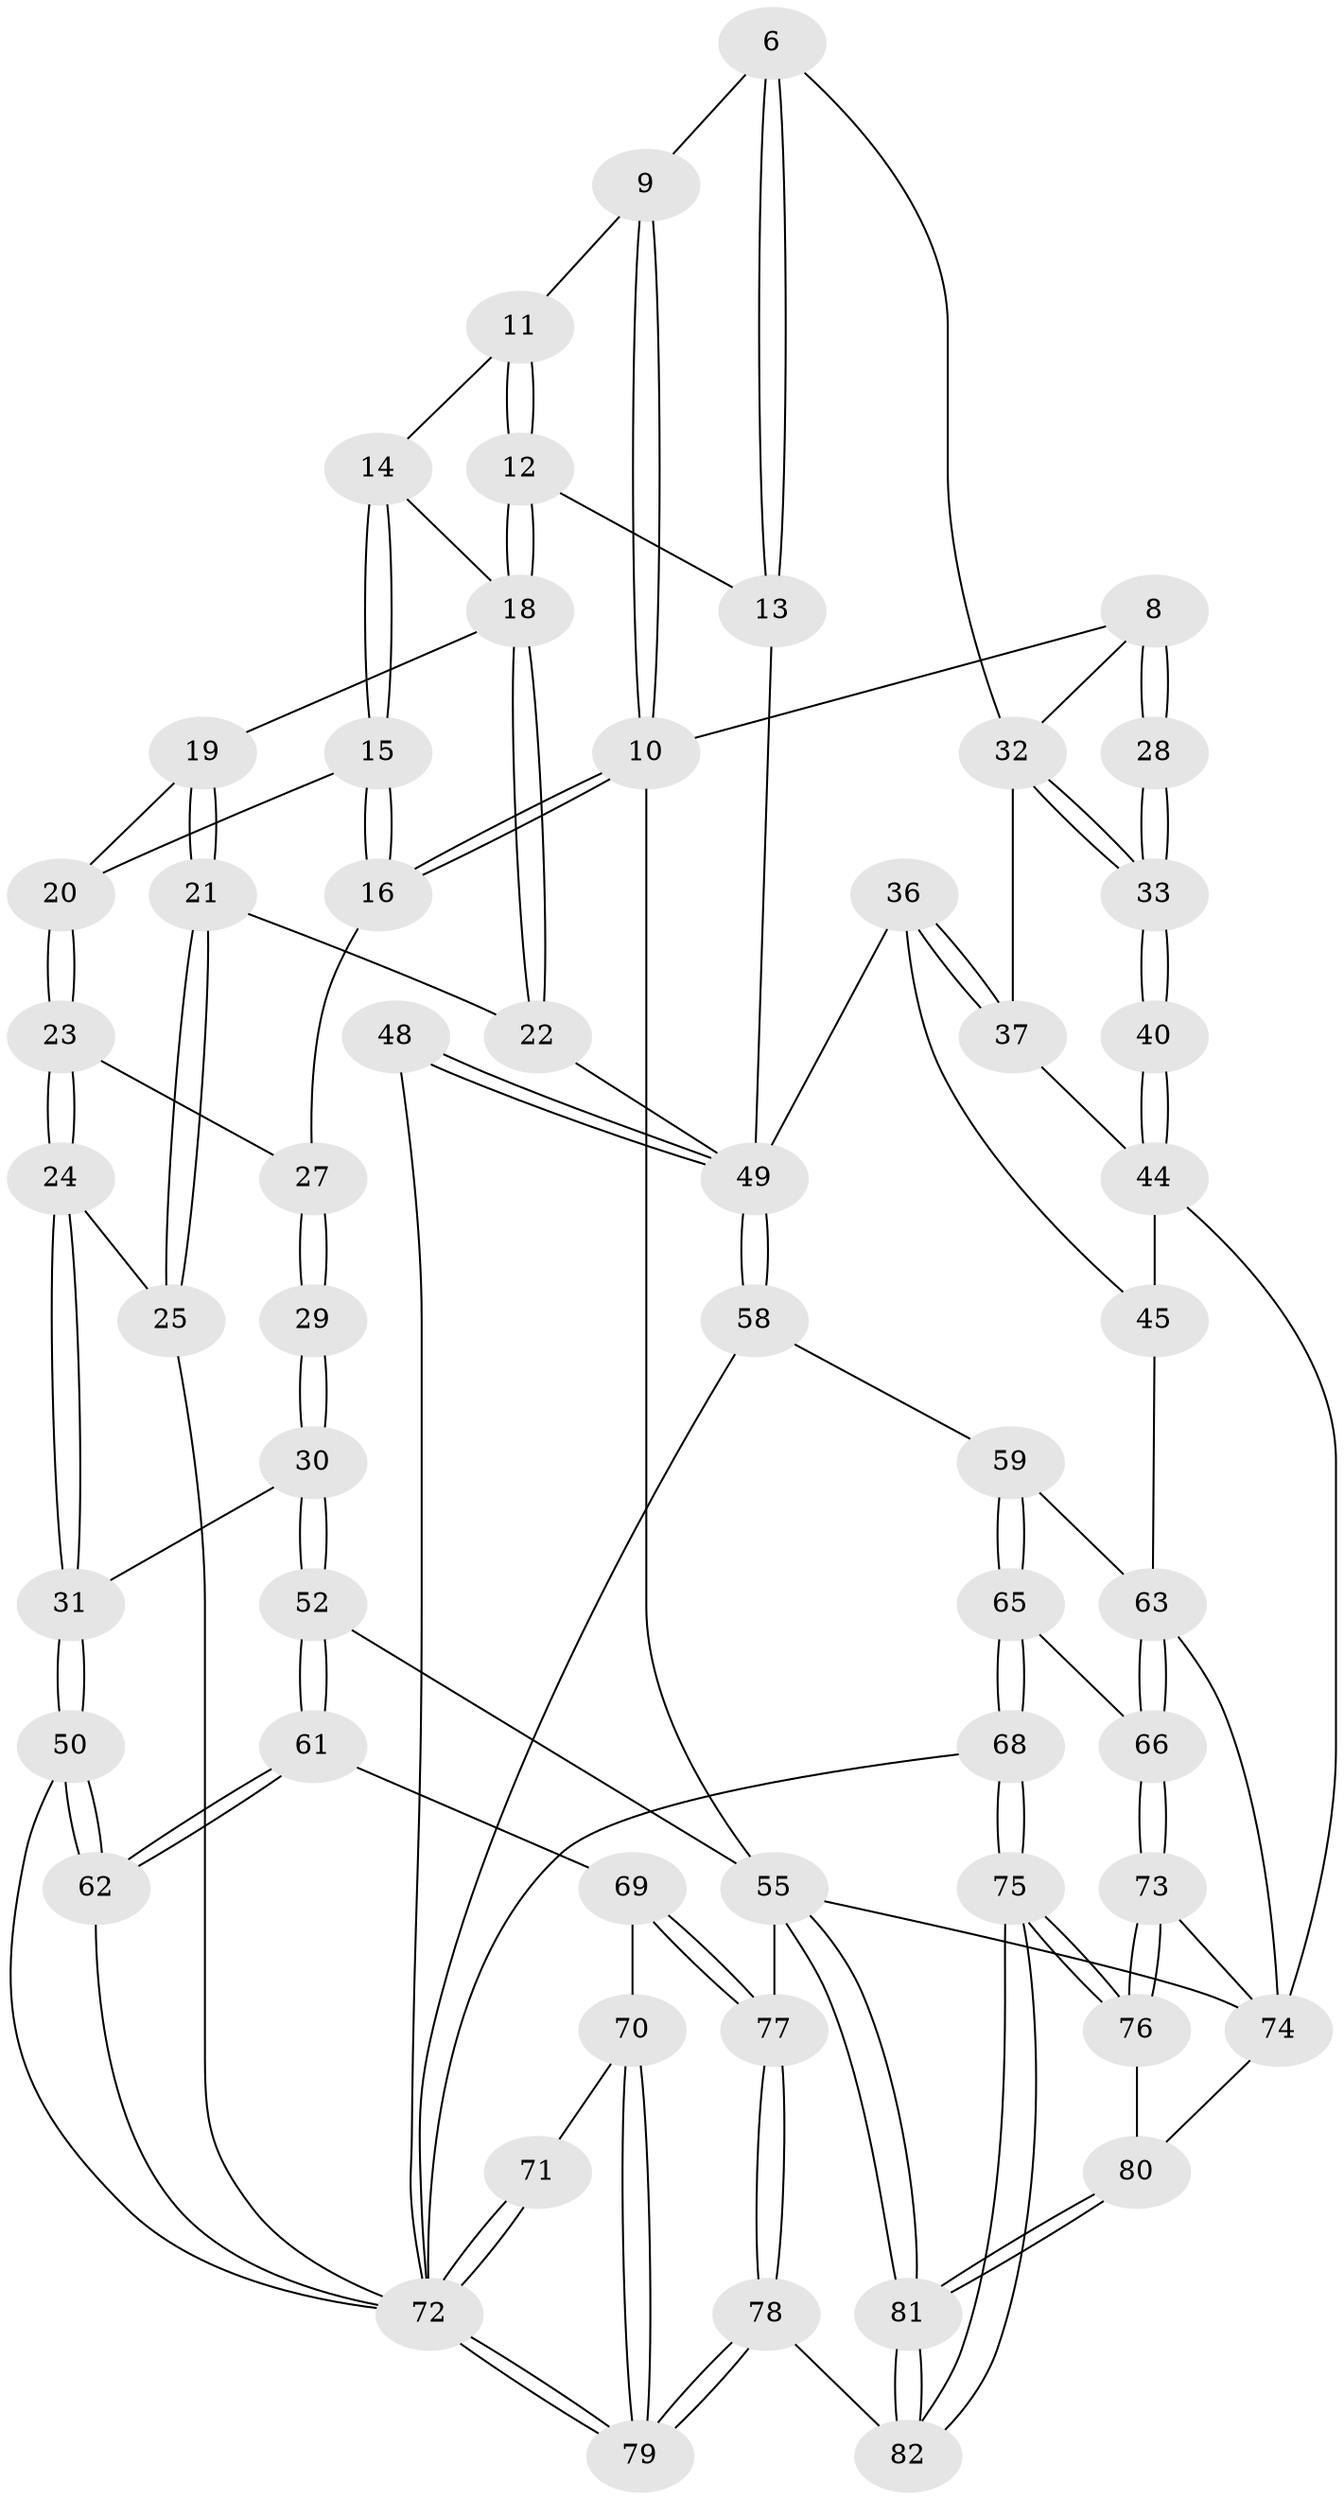 // original degree distribution, {3: 0.024390243902439025, 6: 0.24390243902439024, 5: 0.4634146341463415, 4: 0.2682926829268293}
// Generated by graph-tools (version 1.1) at 2025/06/03/04/25 22:06:51]
// undirected, 57 vertices, 136 edges
graph export_dot {
graph [start="1"]
  node [color=gray90,style=filled];
  6 [pos="+0.28327889934439904+0.09710119420143401"];
  8 [pos="+0.2167458917283404+0.10029466572157639",super="+4"];
  9 [pos="+0.6214928440474697+0",super="+5"];
  10 [pos="+1+0",super="+2"];
  11 [pos="+0.623463907633494+0"];
  12 [pos="+0.5816355695342472+0.15586669907075856"];
  13 [pos="+0.5443277842384991+0.17399900529228574"];
  14 [pos="+0.7778689481041273+0.08332276619179495"];
  15 [pos="+0.9050816638840743+0.08293577084156872"];
  16 [pos="+1+0"];
  18 [pos="+0.670160109269182+0.2351617358030763",super="+17"];
  19 [pos="+0.8174282318038938+0.141107314108276"];
  20 [pos="+0.8726699036772679+0.12828045706188088"];
  21 [pos="+0.7710914676852547+0.30344108501277267"];
  22 [pos="+0.7060879762588385+0.2842360970179691"];
  23 [pos="+0.8703996360164908+0.1986668072302887"];
  24 [pos="+0.8205474061191849+0.30517454232080404"];
  25 [pos="+0.7852858269949152+0.31013997248947683"];
  27 [pos="+0.8746543369959009+0.1980864331413372",super="+26"];
  28 [pos="+0+0.0755241168218768"];
  29 [pos="+1+0.19102218976007715"];
  30 [pos="+1+0.35216152886393287"];
  31 [pos="+1+0.3666602195258047"];
  32 [pos="+0.24754778129119648+0.1754059800435211",super="+7"];
  33 [pos="+0+0.14707046522656625"];
  36 [pos="+0.3359945271240327+0.38274975004596645"];
  37 [pos="+0.248253555489104+0.18803733330855196"];
  40 [pos="+0+0.3245009203839277"];
  44 [pos="+0+0.45893295891663827",super="+43+42+39"];
  45 [pos="+0.2526942090278035+0.5066083193042681",super="+41"];
  48 [pos="+0.607345566688944+0.45711682812335036"];
  49 [pos="+0.47695130443135386+0.46842293312695554",super="+35+34+38"];
  50 [pos="+0.8132199920767138+0.607087179345861"];
  52 [pos="+1+0.7378373337921339"];
  55 [pos="+0+1",super="+51"];
  58 [pos="+0.4842222027109656+0.6545377756778954"];
  59 [pos="+0.4002462709341744+0.6718591478649846"];
  61 [pos="+0.9230986842506702+0.7053261346605249"];
  62 [pos="+0.8115159413374831+0.6315607977200899"];
  63 [pos="+0.15289074123546562+0.5884841368419863",super="+60"];
  65 [pos="+0.36260358197328907+0.718057388915525"];
  66 [pos="+0.19966879462524656+0.7334256048312738"];
  68 [pos="+0.3768506914808333+0.9012173602402457"];
  69 [pos="+0.9102900468513744+0.8131447764242453"];
  70 [pos="+0.8842865120235768+0.8327086182538539"];
  71 [pos="+0.7633366351078693+0.8416500280401844"];
  72 [pos="+0.7022440073283667+1",super="+67+64"];
  73 [pos="+0.19815003286934688+0.7388509868957501"];
  74 [pos="+0.07664016517047322+0.8083281001591358",super="+54"];
  75 [pos="+0.34103574189989433+0.9413242606624731"];
  76 [pos="+0.2276239913486225+0.8197871541639193"];
  77 [pos="+1+1"];
  78 [pos="+0.7496184060878616+1"];
  79 [pos="+0.7269820444810848+1"];
  80 [pos="+0.12509483670930618+0.905377290906476"];
  81 [pos="+0.11515002359613517+1"];
  82 [pos="+0.28302049475798163+1"];
  6 -- 13;
  6 -- 13;
  6 -- 9;
  6 -- 32;
  8 -- 28 [weight=2];
  8 -- 28;
  8 -- 10;
  8 -- 32;
  9 -- 10 [weight=2];
  9 -- 10;
  9 -- 11;
  10 -- 16;
  10 -- 16;
  10 -- 55 [weight=2];
  11 -- 12;
  11 -- 12;
  11 -- 14;
  12 -- 13;
  12 -- 18;
  12 -- 18;
  13 -- 49;
  14 -- 15;
  14 -- 15;
  14 -- 18;
  15 -- 16;
  15 -- 16;
  15 -- 20;
  16 -- 27;
  18 -- 22;
  18 -- 22;
  18 -- 19;
  19 -- 20;
  19 -- 21;
  19 -- 21;
  20 -- 23;
  20 -- 23;
  21 -- 22;
  21 -- 25;
  21 -- 25;
  22 -- 49;
  23 -- 24;
  23 -- 24;
  23 -- 27;
  24 -- 25;
  24 -- 31;
  24 -- 31;
  25 -- 72;
  27 -- 29 [weight=2];
  27 -- 29;
  28 -- 33;
  28 -- 33;
  29 -- 30;
  29 -- 30;
  30 -- 31;
  30 -- 52;
  30 -- 52;
  31 -- 50;
  31 -- 50;
  32 -- 33;
  32 -- 33;
  32 -- 37;
  33 -- 40;
  33 -- 40;
  36 -- 37;
  36 -- 37;
  36 -- 49;
  36 -- 45;
  37 -- 44;
  40 -- 44 [weight=2];
  40 -- 44;
  44 -- 45 [weight=2];
  44 -- 74;
  45 -- 63;
  48 -- 49 [weight=2];
  48 -- 49;
  48 -- 72;
  49 -- 58;
  49 -- 58;
  50 -- 62;
  50 -- 62;
  50 -- 72;
  52 -- 61;
  52 -- 61;
  52 -- 55;
  55 -- 81;
  55 -- 81;
  55 -- 77;
  55 -- 74;
  58 -- 59;
  58 -- 72;
  59 -- 65;
  59 -- 65;
  59 -- 63;
  61 -- 62;
  61 -- 62;
  61 -- 69;
  62 -- 72;
  63 -- 66;
  63 -- 66;
  63 -- 74;
  65 -- 66;
  65 -- 68;
  65 -- 68;
  66 -- 73;
  66 -- 73;
  68 -- 75;
  68 -- 75;
  68 -- 72;
  69 -- 70;
  69 -- 77;
  69 -- 77;
  70 -- 71;
  70 -- 79;
  70 -- 79;
  71 -- 72 [weight=2];
  71 -- 72;
  72 -- 79;
  72 -- 79;
  73 -- 74;
  73 -- 76;
  73 -- 76;
  74 -- 80;
  75 -- 76;
  75 -- 76;
  75 -- 82;
  75 -- 82;
  76 -- 80;
  77 -- 78;
  77 -- 78;
  78 -- 79;
  78 -- 79;
  78 -- 82;
  80 -- 81;
  80 -- 81;
  81 -- 82;
  81 -- 82;
}
